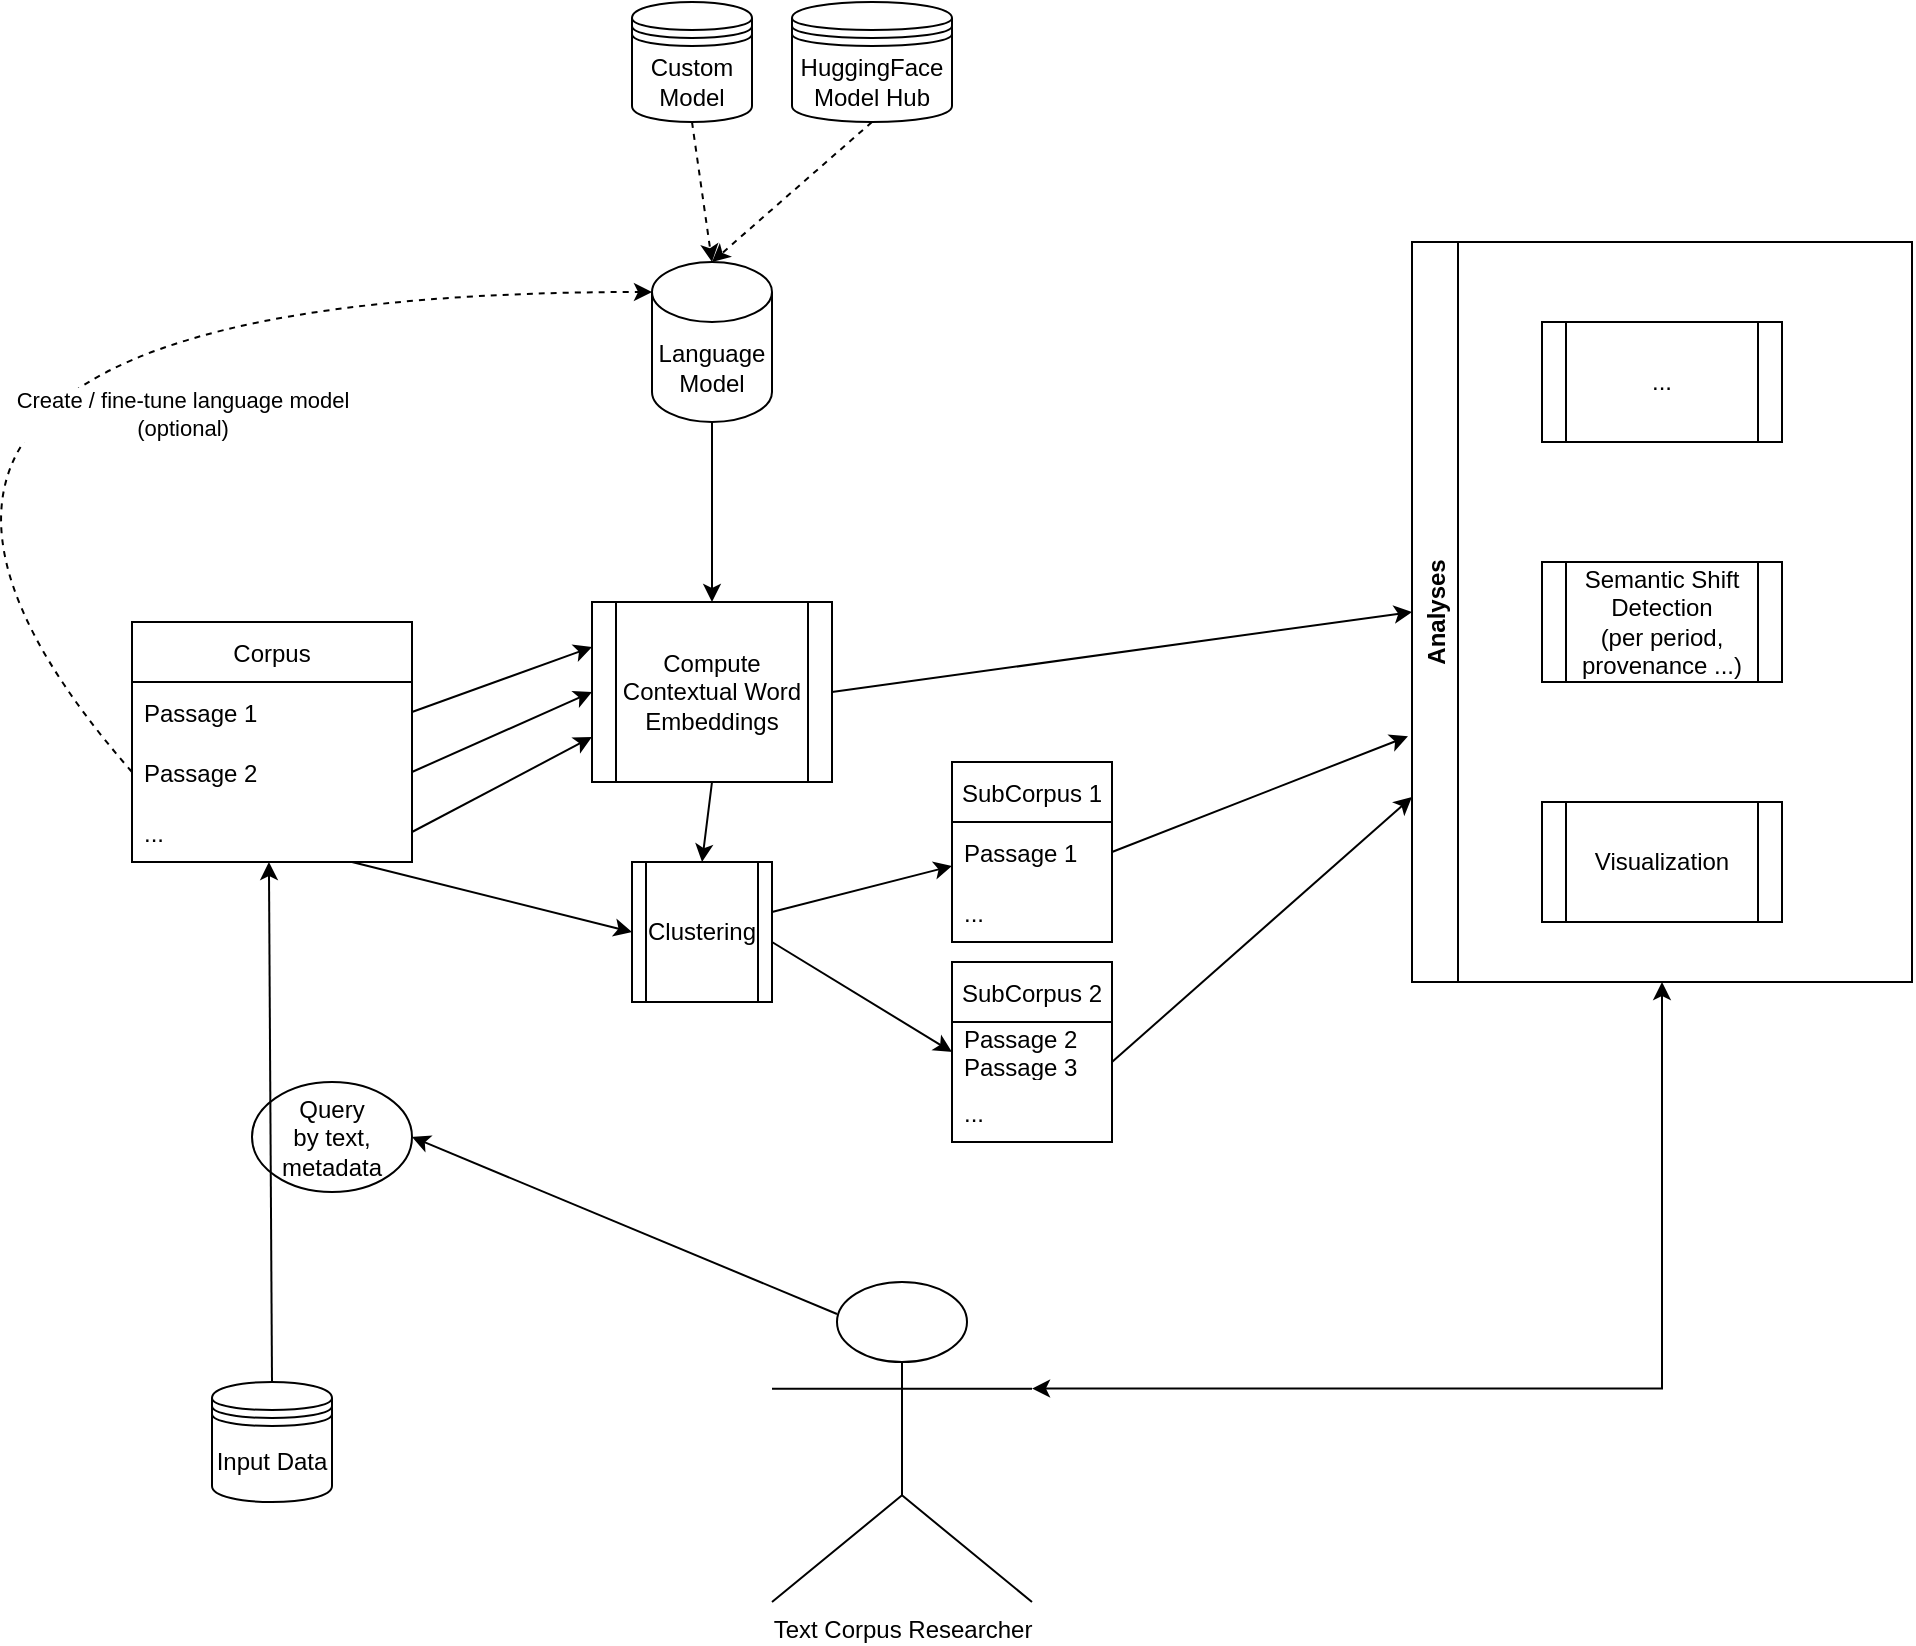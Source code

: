 <mxfile>
    <diagram id="ppkrh9pIyIqRoQHjiDVh" name="Page-1">
        <mxGraphModel dx="1228" dy="653" grid="1" gridSize="10" guides="1" tooltips="1" connect="1" arrows="1" fold="1" page="1" pageScale="1.5" pageWidth="827" pageHeight="1169" math="0" shadow="0">
            <root>
                <mxCell id="0"/>
                <mxCell id="1" parent="0"/>
                <mxCell id="v1f8EHenCg5GDuktwgVY-2" value="Corpus" style="swimlane;fontStyle=0;childLayout=stackLayout;horizontal=1;startSize=30;horizontalStack=0;resizeParent=1;resizeParentMax=0;resizeLast=0;collapsible=1;marginBottom=0;" parent="1" vertex="1">
                    <mxGeometry x="80" y="400" width="140" height="120" as="geometry"/>
                </mxCell>
                <mxCell id="v1f8EHenCg5GDuktwgVY-3" value="Passage 1" style="text;strokeColor=none;fillColor=none;align=left;verticalAlign=middle;spacingLeft=4;spacingRight=4;overflow=hidden;points=[[0,0.5],[1,0.5]];portConstraint=eastwest;rotatable=0;" parent="v1f8EHenCg5GDuktwgVY-2" vertex="1">
                    <mxGeometry y="30" width="140" height="30" as="geometry"/>
                </mxCell>
                <mxCell id="v1f8EHenCg5GDuktwgVY-4" value="Passage 2" style="text;strokeColor=none;fillColor=none;align=left;verticalAlign=middle;spacingLeft=4;spacingRight=4;overflow=hidden;points=[[0,0.5],[1,0.5]];portConstraint=eastwest;rotatable=0;" parent="v1f8EHenCg5GDuktwgVY-2" vertex="1">
                    <mxGeometry y="60" width="140" height="30" as="geometry"/>
                </mxCell>
                <mxCell id="v1f8EHenCg5GDuktwgVY-5" value="..." style="text;strokeColor=none;fillColor=none;align=left;verticalAlign=middle;spacingLeft=4;spacingRight=4;overflow=hidden;points=[[0,0.5],[1,0.5]];portConstraint=eastwest;rotatable=0;" parent="v1f8EHenCg5GDuktwgVY-2" vertex="1">
                    <mxGeometry y="90" width="140" height="30" as="geometry"/>
                </mxCell>
                <mxCell id="11" value="" style="endArrow=classic;html=1;rounded=0;exitX=1;exitY=0.5;exitDx=0;exitDy=0;entryX=0;entryY=0.5;entryDx=0;entryDy=0;" edge="1" parent="v1f8EHenCg5GDuktwgVY-2" target="9">
                    <mxGeometry width="50" height="50" relative="1" as="geometry">
                        <mxPoint x="110" y="120" as="sourcePoint"/>
                        <mxPoint x="200" y="72.5" as="targetPoint"/>
                    </mxGeometry>
                </mxCell>
                <mxCell id="v1f8EHenCg5GDuktwgVY-6" value="Compute Contextual Word Embeddings" style="shape=process;whiteSpace=wrap;html=1;backgroundOutline=1;" parent="1" vertex="1">
                    <mxGeometry x="310" y="390" width="120" height="90" as="geometry"/>
                </mxCell>
                <mxCell id="v1f8EHenCg5GDuktwgVY-8" value="" style="endArrow=classic;html=1;rounded=0;exitX=1;exitY=0.5;exitDx=0;exitDy=0;entryX=0;entryY=0.25;entryDx=0;entryDy=0;" parent="1" source="v1f8EHenCg5GDuktwgVY-3" target="v1f8EHenCg5GDuktwgVY-6" edge="1">
                    <mxGeometry width="50" height="50" relative="1" as="geometry">
                        <mxPoint x="590" y="460" as="sourcePoint"/>
                        <mxPoint x="640" y="410" as="targetPoint"/>
                    </mxGeometry>
                </mxCell>
                <mxCell id="v1f8EHenCg5GDuktwgVY-9" value="" style="endArrow=classic;html=1;rounded=0;exitX=1;exitY=0.5;exitDx=0;exitDy=0;entryX=0;entryY=0.5;entryDx=0;entryDy=0;" parent="1" source="v1f8EHenCg5GDuktwgVY-4" target="v1f8EHenCg5GDuktwgVY-6" edge="1">
                    <mxGeometry width="50" height="50" relative="1" as="geometry">
                        <mxPoint x="230" y="415" as="sourcePoint"/>
                        <mxPoint x="260" y="422.5" as="targetPoint"/>
                    </mxGeometry>
                </mxCell>
                <mxCell id="v1f8EHenCg5GDuktwgVY-10" value="" style="endArrow=classic;html=1;rounded=0;exitX=1;exitY=0.5;exitDx=0;exitDy=0;entryX=0;entryY=0.75;entryDx=0;entryDy=0;" parent="1" source="v1f8EHenCg5GDuktwgVY-5" target="v1f8EHenCg5GDuktwgVY-6" edge="1">
                    <mxGeometry width="50" height="50" relative="1" as="geometry">
                        <mxPoint x="240" y="425" as="sourcePoint"/>
                        <mxPoint x="240" y="450" as="targetPoint"/>
                    </mxGeometry>
                </mxCell>
                <mxCell id="v1f8EHenCg5GDuktwgVY-15" value="Analyses" style="swimlane;horizontal=0;" parent="1" vertex="1">
                    <mxGeometry x="720" y="210" width="250" height="370" as="geometry"/>
                </mxCell>
                <mxCell id="v1f8EHenCg5GDuktwgVY-13" value="Visualization" style="shape=process;whiteSpace=wrap;html=1;backgroundOutline=1;" parent="v1f8EHenCg5GDuktwgVY-15" vertex="1">
                    <mxGeometry x="65" y="280" width="120" height="60" as="geometry"/>
                </mxCell>
                <mxCell id="v1f8EHenCg5GDuktwgVY-12" value="Semantic Shift Detection&lt;br&gt;(per period, provenance ...)" style="shape=process;whiteSpace=wrap;html=1;backgroundOutline=1;" parent="v1f8EHenCg5GDuktwgVY-15" vertex="1">
                    <mxGeometry x="65" y="160" width="120" height="60" as="geometry"/>
                </mxCell>
                <mxCell id="v1f8EHenCg5GDuktwgVY-16" value="..." style="shape=process;whiteSpace=wrap;html=1;backgroundOutline=1;" parent="v1f8EHenCg5GDuktwgVY-15" vertex="1">
                    <mxGeometry x="65" y="40" width="120" height="60" as="geometry"/>
                </mxCell>
                <mxCell id="v1f8EHenCg5GDuktwgVY-17" value="Text Corpus Researcher" style="shape=umlActor;verticalLabelPosition=bottom;verticalAlign=top;html=1;outlineConnect=0;" parent="1" vertex="1">
                    <mxGeometry x="400" y="730" width="130" height="160" as="geometry"/>
                </mxCell>
                <mxCell id="v1f8EHenCg5GDuktwgVY-25" value="" style="endArrow=classic;html=1;rounded=0;exitX=0.25;exitY=0.1;exitDx=0;exitDy=0;exitPerimeter=0;entryX=1;entryY=0.5;entryDx=0;entryDy=0;" parent="1" source="v1f8EHenCg5GDuktwgVY-17" target="v1f8EHenCg5GDuktwgVY-24" edge="1">
                    <mxGeometry width="50" height="50" relative="1" as="geometry">
                        <mxPoint x="270" y="460" as="sourcePoint"/>
                        <mxPoint x="320" y="410" as="targetPoint"/>
                    </mxGeometry>
                </mxCell>
                <mxCell id="v1f8EHenCg5GDuktwgVY-24" value="Query&lt;br&gt;by text, metadata" style="ellipse;whiteSpace=wrap;html=1;" parent="1" vertex="1">
                    <mxGeometry x="140" y="630" width="80" height="55" as="geometry"/>
                </mxCell>
                <mxCell id="v1f8EHenCg5GDuktwgVY-36" value="" style="endArrow=classic;html=1;rounded=0;entryX=0;entryY=0.5;entryDx=0;entryDy=0;exitX=1;exitY=0.5;exitDx=0;exitDy=0;" parent="1" source="v1f8EHenCg5GDuktwgVY-6" target="v1f8EHenCg5GDuktwgVY-15" edge="1">
                    <mxGeometry width="50" height="50" relative="1" as="geometry">
                        <mxPoint x="270" y="580" as="sourcePoint"/>
                        <mxPoint x="320" y="530" as="targetPoint"/>
                    </mxGeometry>
                </mxCell>
                <mxCell id="v1f8EHenCg5GDuktwgVY-37" value="" style="endArrow=classic;html=1;rounded=0;edgeStyle=orthogonalEdgeStyle;entryX=1;entryY=0.333;entryDx=0;entryDy=0;entryPerimeter=0;startArrow=classic;startFill=1;exitX=0.5;exitY=1;exitDx=0;exitDy=0;" parent="1" source="v1f8EHenCg5GDuktwgVY-15" target="v1f8EHenCg5GDuktwgVY-17" edge="1">
                    <mxGeometry width="50" height="50" relative="1" as="geometry">
                        <mxPoint x="510" y="510" as="sourcePoint"/>
                        <mxPoint x="320" y="530" as="targetPoint"/>
                    </mxGeometry>
                </mxCell>
                <mxCell id="v1f8EHenCg5GDuktwgVY-38" value="Language Model" style="shape=cylinder3;whiteSpace=wrap;html=1;boundedLbl=1;backgroundOutline=1;size=15;" parent="1" vertex="1">
                    <mxGeometry x="340" y="220" width="60" height="80" as="geometry"/>
                </mxCell>
                <mxCell id="v1f8EHenCg5GDuktwgVY-39" value="" style="endArrow=classic;html=1;rounded=0;exitX=0.5;exitY=1;exitDx=0;exitDy=0;exitPerimeter=0;entryX=0.5;entryY=0;entryDx=0;entryDy=0;" parent="1" source="v1f8EHenCg5GDuktwgVY-38" target="v1f8EHenCg5GDuktwgVY-6" edge="1">
                    <mxGeometry width="50" height="50" relative="1" as="geometry">
                        <mxPoint x="180" y="440" as="sourcePoint"/>
                        <mxPoint x="230" y="390" as="targetPoint"/>
                    </mxGeometry>
                </mxCell>
                <mxCell id="v1f8EHenCg5GDuktwgVY-41" value="" style="curved=1;endArrow=classic;html=1;rounded=0;exitX=0;exitY=0.5;exitDx=0;exitDy=0;entryX=0;entryY=0;entryDx=0;entryDy=15;entryPerimeter=0;dashed=1;" parent="1" source="v1f8EHenCg5GDuktwgVY-4" target="v1f8EHenCg5GDuktwgVY-38" edge="1">
                    <mxGeometry width="50" height="50" relative="1" as="geometry">
                        <mxPoint x="110" y="680" as="sourcePoint"/>
                        <mxPoint x="230" y="390" as="targetPoint"/>
                        <Array as="points">
                            <mxPoint x="-130" y="235"/>
                        </Array>
                    </mxGeometry>
                </mxCell>
                <mxCell id="v1f8EHenCg5GDuktwgVY-42" value="Create / fine-tune language model &lt;br&gt;(optional)" style="edgeLabel;html=1;align=center;verticalAlign=middle;resizable=0;points=[];" parent="v1f8EHenCg5GDuktwgVY-41" vertex="1" connectable="0">
                    <mxGeometry x="0.403" y="-61" relative="1" as="geometry">
                        <mxPoint as="offset"/>
                    </mxGeometry>
                </mxCell>
                <mxCell id="2" value="Input Data" style="shape=datastore;whiteSpace=wrap;html=1;" parent="1" vertex="1">
                    <mxGeometry x="120" y="780" width="60" height="60" as="geometry"/>
                </mxCell>
                <mxCell id="3" value="" style="endArrow=classic;html=1;exitX=0.5;exitY=0;exitDx=0;exitDy=0;entryX=0.489;entryY=1;entryDx=0;entryDy=0;entryPerimeter=0;" parent="1" source="2" target="v1f8EHenCg5GDuktwgVY-5" edge="1">
                    <mxGeometry width="50" height="50" relative="1" as="geometry">
                        <mxPoint x="300" y="640" as="sourcePoint"/>
                        <mxPoint x="150" y="720" as="targetPoint"/>
                    </mxGeometry>
                </mxCell>
                <mxCell id="5" value="HuggingFace&lt;br&gt;Model Hub" style="shape=datastore;whiteSpace=wrap;html=1;" parent="1" vertex="1">
                    <mxGeometry x="410" y="90" width="80" height="60" as="geometry"/>
                </mxCell>
                <mxCell id="6" value="Custom Model" style="shape=datastore;whiteSpace=wrap;html=1;" parent="1" vertex="1">
                    <mxGeometry x="330" y="90" width="60" height="60" as="geometry"/>
                </mxCell>
                <mxCell id="7" value="" style="endArrow=classic;html=1;dashed=1;entryX=0.5;entryY=0;entryDx=0;entryDy=0;entryPerimeter=0;exitX=0.5;exitY=1;exitDx=0;exitDy=0;" parent="1" source="6" target="v1f8EHenCg5GDuktwgVY-38" edge="1">
                    <mxGeometry width="50" height="50" relative="1" as="geometry">
                        <mxPoint x="300" y="230" as="sourcePoint"/>
                        <mxPoint x="350" y="180" as="targetPoint"/>
                    </mxGeometry>
                </mxCell>
                <mxCell id="8" value="" style="endArrow=classic;html=1;dashed=1;entryX=0.5;entryY=0;entryDx=0;entryDy=0;entryPerimeter=0;exitX=0.5;exitY=1;exitDx=0;exitDy=0;" parent="1" source="5" target="v1f8EHenCg5GDuktwgVY-38" edge="1">
                    <mxGeometry width="50" height="50" relative="1" as="geometry">
                        <mxPoint x="370" y="160" as="sourcePoint"/>
                        <mxPoint x="380" y="230" as="targetPoint"/>
                    </mxGeometry>
                </mxCell>
                <mxCell id="9" value="Clustering" style="shape=process;whiteSpace=wrap;html=1;backgroundOutline=1;" vertex="1" parent="1">
                    <mxGeometry x="330" y="520" width="70" height="70" as="geometry"/>
                </mxCell>
                <mxCell id="10" value="" style="endArrow=classic;html=1;exitX=0.5;exitY=1;exitDx=0;exitDy=0;entryX=0.5;entryY=0;entryDx=0;entryDy=0;" edge="1" parent="1" source="v1f8EHenCg5GDuktwgVY-6" target="9">
                    <mxGeometry width="50" height="50" relative="1" as="geometry">
                        <mxPoint x="470" y="460" as="sourcePoint"/>
                        <mxPoint x="520" y="410" as="targetPoint"/>
                    </mxGeometry>
                </mxCell>
                <mxCell id="12" value="SubCorpus 1" style="swimlane;fontStyle=0;childLayout=stackLayout;horizontal=1;startSize=30;horizontalStack=0;resizeParent=1;resizeParentMax=0;resizeLast=0;collapsible=1;marginBottom=0;" vertex="1" parent="1">
                    <mxGeometry x="490" y="470" width="80" height="90" as="geometry"/>
                </mxCell>
                <mxCell id="13" value="Passage 1" style="text;strokeColor=none;fillColor=none;align=left;verticalAlign=middle;spacingLeft=4;spacingRight=4;overflow=hidden;points=[[0,0.5],[1,0.5]];portConstraint=eastwest;rotatable=0;" vertex="1" parent="12">
                    <mxGeometry y="30" width="80" height="30" as="geometry"/>
                </mxCell>
                <mxCell id="15" value="..." style="text;strokeColor=none;fillColor=none;align=left;verticalAlign=middle;spacingLeft=4;spacingRight=4;overflow=hidden;points=[[0,0.5],[1,0.5]];portConstraint=eastwest;rotatable=0;" vertex="1" parent="12">
                    <mxGeometry y="60" width="80" height="30" as="geometry"/>
                </mxCell>
                <mxCell id="17" value="SubCorpus 2" style="swimlane;fontStyle=0;childLayout=stackLayout;horizontal=1;startSize=30;horizontalStack=0;resizeParent=1;resizeParentMax=0;resizeLast=0;collapsible=1;marginBottom=0;" vertex="1" parent="1">
                    <mxGeometry x="490" y="570" width="80" height="90" as="geometry"/>
                </mxCell>
                <mxCell id="18" value="Passage 2&#10;Passage 3" style="text;strokeColor=none;fillColor=none;align=left;verticalAlign=middle;spacingLeft=4;spacingRight=4;overflow=hidden;points=[[0,0.5],[1,0.5]];portConstraint=eastwest;rotatable=0;" vertex="1" parent="17">
                    <mxGeometry y="30" width="80" height="30" as="geometry"/>
                </mxCell>
                <mxCell id="19" value="..." style="text;strokeColor=none;fillColor=none;align=left;verticalAlign=middle;spacingLeft=4;spacingRight=4;overflow=hidden;points=[[0,0.5],[1,0.5]];portConstraint=eastwest;rotatable=0;" vertex="1" parent="17">
                    <mxGeometry y="60" width="80" height="30" as="geometry"/>
                </mxCell>
                <mxCell id="20" value="" style="endArrow=classic;html=1;rounded=0;exitX=1;exitY=0.5;exitDx=0;exitDy=0;entryX=0;entryY=0.733;entryDx=0;entryDy=0;entryPerimeter=0;" edge="1" parent="1" target="13">
                    <mxGeometry width="50" height="50" relative="1" as="geometry">
                        <mxPoint x="400" y="545" as="sourcePoint"/>
                        <mxPoint x="540" y="580" as="targetPoint"/>
                    </mxGeometry>
                </mxCell>
                <mxCell id="21" value="" style="endArrow=classic;html=1;rounded=0;exitX=1;exitY=0.5;exitDx=0;exitDy=0;entryX=0;entryY=0.5;entryDx=0;entryDy=0;" edge="1" parent="1" target="18">
                    <mxGeometry width="50" height="50" relative="1" as="geometry">
                        <mxPoint x="400" y="560" as="sourcePoint"/>
                        <mxPoint x="490" y="536.99" as="targetPoint"/>
                    </mxGeometry>
                </mxCell>
                <mxCell id="23" value="" style="endArrow=classic;html=1;rounded=0;entryX=-0.008;entryY=0.668;entryDx=0;entryDy=0;exitX=1;exitY=0.5;exitDx=0;exitDy=0;entryPerimeter=0;" edge="1" parent="1" source="13" target="v1f8EHenCg5GDuktwgVY-15">
                    <mxGeometry width="50" height="50" relative="1" as="geometry">
                        <mxPoint x="440" y="445" as="sourcePoint"/>
                        <mxPoint x="730" y="405" as="targetPoint"/>
                    </mxGeometry>
                </mxCell>
                <mxCell id="24" value="" style="endArrow=classic;html=1;rounded=0;entryX=0;entryY=0.75;entryDx=0;entryDy=0;exitX=1;exitY=0.5;exitDx=0;exitDy=0;" edge="1" parent="1" target="v1f8EHenCg5GDuktwgVY-15">
                    <mxGeometry width="50" height="50" relative="1" as="geometry">
                        <mxPoint x="570" y="620" as="sourcePoint"/>
                        <mxPoint x="860" y="580" as="targetPoint"/>
                    </mxGeometry>
                </mxCell>
            </root>
        </mxGraphModel>
    </diagram>
</mxfile>